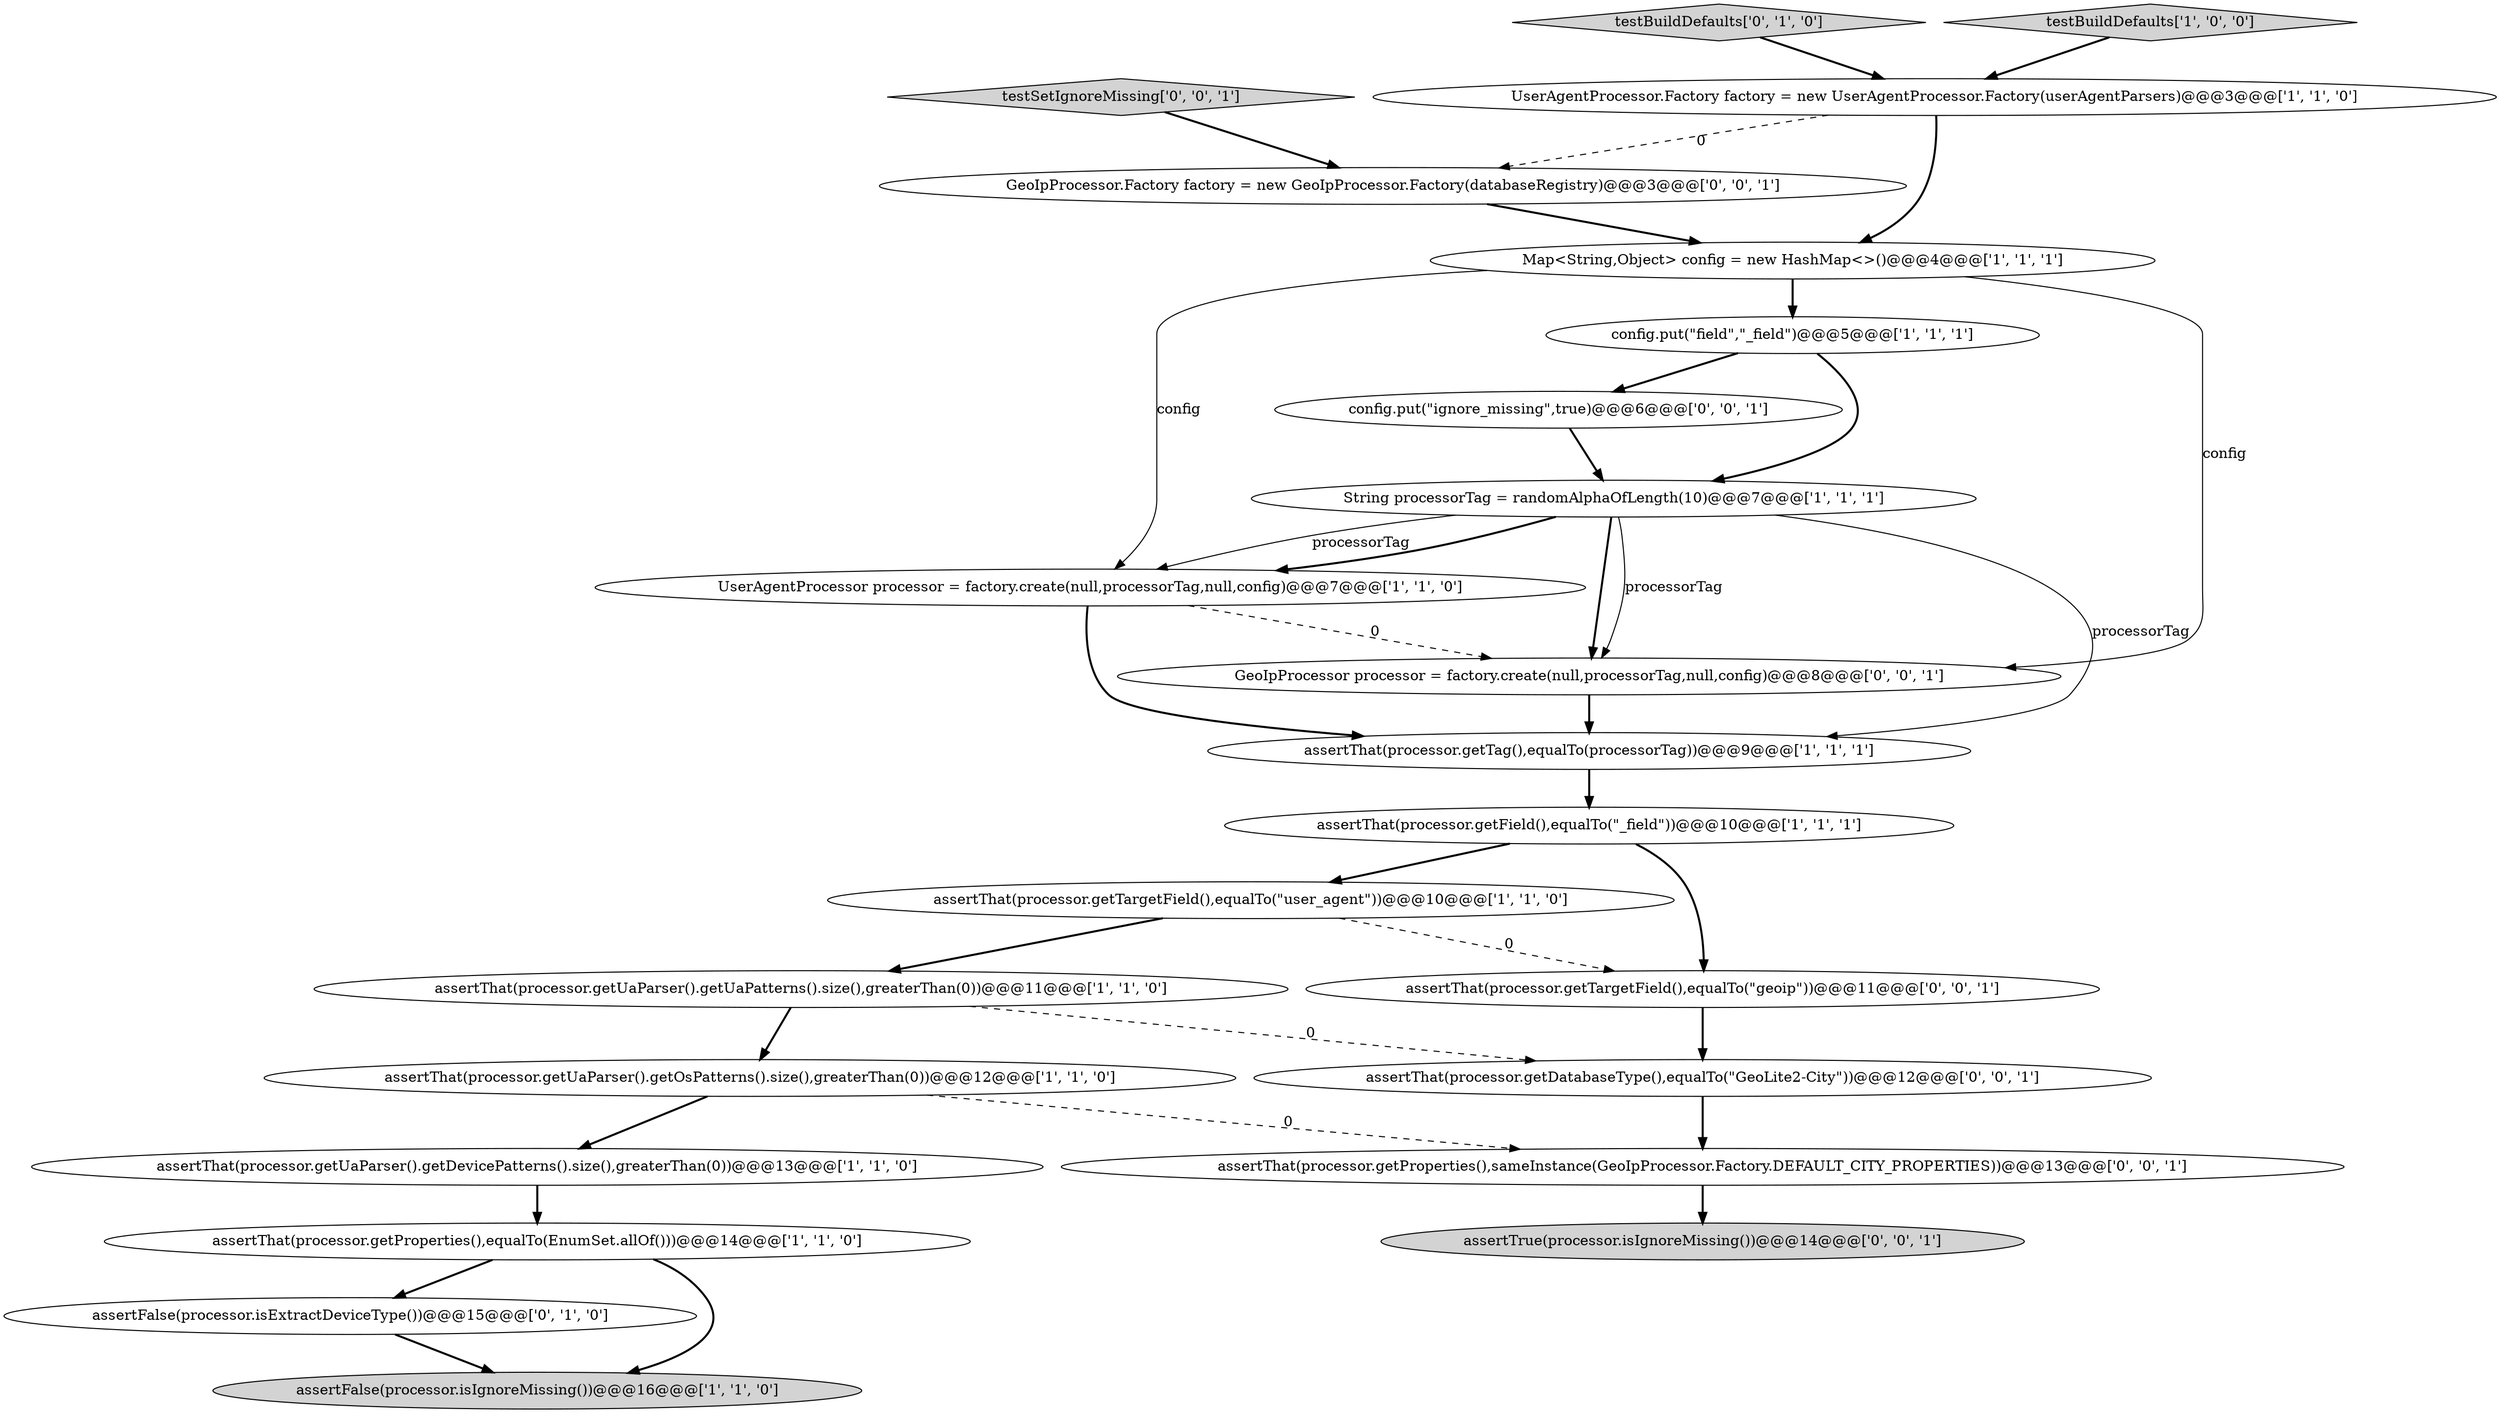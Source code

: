digraph {
22 [style = filled, label = "GeoIpProcessor processor = factory.create(null,processorTag,null,config)@@@8@@@['0', '0', '1']", fillcolor = white, shape = ellipse image = "AAA0AAABBB3BBB"];
15 [style = filled, label = "assertFalse(processor.isExtractDeviceType())@@@15@@@['0', '1', '0']", fillcolor = white, shape = ellipse image = "AAA1AAABBB2BBB"];
6 [style = filled, label = "assertThat(processor.getUaParser().getDevicePatterns().size(),greaterThan(0))@@@13@@@['1', '1', '0']", fillcolor = white, shape = ellipse image = "AAA0AAABBB1BBB"];
17 [style = filled, label = "assertThat(processor.getProperties(),sameInstance(GeoIpProcessor.Factory.DEFAULT_CITY_PROPERTIES))@@@13@@@['0', '0', '1']", fillcolor = white, shape = ellipse image = "AAA0AAABBB3BBB"];
3 [style = filled, label = "assertThat(processor.getUaParser().getOsPatterns().size(),greaterThan(0))@@@12@@@['1', '1', '0']", fillcolor = white, shape = ellipse image = "AAA0AAABBB1BBB"];
8 [style = filled, label = "String processorTag = randomAlphaOfLength(10)@@@7@@@['1', '1', '1']", fillcolor = white, shape = ellipse image = "AAA0AAABBB1BBB"];
5 [style = filled, label = "assertThat(processor.getUaParser().getUaPatterns().size(),greaterThan(0))@@@11@@@['1', '1', '0']", fillcolor = white, shape = ellipse image = "AAA0AAABBB1BBB"];
7 [style = filled, label = "assertFalse(processor.isIgnoreMissing())@@@16@@@['1', '1', '0']", fillcolor = lightgray, shape = ellipse image = "AAA0AAABBB1BBB"];
14 [style = filled, label = "testBuildDefaults['0', '1', '0']", fillcolor = lightgray, shape = diamond image = "AAA0AAABBB2BBB"];
20 [style = filled, label = "config.put(\"ignore_missing\",true)@@@6@@@['0', '0', '1']", fillcolor = white, shape = ellipse image = "AAA0AAABBB3BBB"];
16 [style = filled, label = "assertTrue(processor.isIgnoreMissing())@@@14@@@['0', '0', '1']", fillcolor = lightgray, shape = ellipse image = "AAA0AAABBB3BBB"];
10 [style = filled, label = "UserAgentProcessor.Factory factory = new UserAgentProcessor.Factory(userAgentParsers)@@@3@@@['1', '1', '0']", fillcolor = white, shape = ellipse image = "AAA0AAABBB1BBB"];
23 [style = filled, label = "GeoIpProcessor.Factory factory = new GeoIpProcessor.Factory(databaseRegistry)@@@3@@@['0', '0', '1']", fillcolor = white, shape = ellipse image = "AAA0AAABBB3BBB"];
0 [style = filled, label = "testBuildDefaults['1', '0', '0']", fillcolor = lightgray, shape = diamond image = "AAA0AAABBB1BBB"];
19 [style = filled, label = "assertThat(processor.getDatabaseType(),equalTo(\"GeoLite2-City\"))@@@12@@@['0', '0', '1']", fillcolor = white, shape = ellipse image = "AAA0AAABBB3BBB"];
9 [style = filled, label = "assertThat(processor.getTag(),equalTo(processorTag))@@@9@@@['1', '1', '1']", fillcolor = white, shape = ellipse image = "AAA0AAABBB1BBB"];
2 [style = filled, label = "assertThat(processor.getTargetField(),equalTo(\"user_agent\"))@@@10@@@['1', '1', '0']", fillcolor = white, shape = ellipse image = "AAA0AAABBB1BBB"];
11 [style = filled, label = "config.put(\"field\",\"_field\")@@@5@@@['1', '1', '1']", fillcolor = white, shape = ellipse image = "AAA0AAABBB1BBB"];
21 [style = filled, label = "testSetIgnoreMissing['0', '0', '1']", fillcolor = lightgray, shape = diamond image = "AAA0AAABBB3BBB"];
18 [style = filled, label = "assertThat(processor.getTargetField(),equalTo(\"geoip\"))@@@11@@@['0', '0', '1']", fillcolor = white, shape = ellipse image = "AAA0AAABBB3BBB"];
12 [style = filled, label = "Map<String,Object> config = new HashMap<>()@@@4@@@['1', '1', '1']", fillcolor = white, shape = ellipse image = "AAA0AAABBB1BBB"];
1 [style = filled, label = "assertThat(processor.getField(),equalTo(\"_field\"))@@@10@@@['1', '1', '1']", fillcolor = white, shape = ellipse image = "AAA0AAABBB1BBB"];
13 [style = filled, label = "assertThat(processor.getProperties(),equalTo(EnumSet.allOf()))@@@14@@@['1', '1', '0']", fillcolor = white, shape = ellipse image = "AAA0AAABBB1BBB"];
4 [style = filled, label = "UserAgentProcessor processor = factory.create(null,processorTag,null,config)@@@7@@@['1', '1', '0']", fillcolor = white, shape = ellipse image = "AAA0AAABBB1BBB"];
12->4 [style = solid, label="config"];
13->15 [style = bold, label=""];
13->7 [style = bold, label=""];
3->17 [style = dashed, label="0"];
11->20 [style = bold, label=""];
8->9 [style = solid, label="processorTag"];
8->4 [style = bold, label=""];
2->5 [style = bold, label=""];
20->8 [style = bold, label=""];
6->13 [style = bold, label=""];
1->18 [style = bold, label=""];
2->18 [style = dashed, label="0"];
5->19 [style = dashed, label="0"];
15->7 [style = bold, label=""];
22->9 [style = bold, label=""];
12->22 [style = solid, label="config"];
3->6 [style = bold, label=""];
10->12 [style = bold, label=""];
0->10 [style = bold, label=""];
23->12 [style = bold, label=""];
11->8 [style = bold, label=""];
18->19 [style = bold, label=""];
4->9 [style = bold, label=""];
19->17 [style = bold, label=""];
8->22 [style = bold, label=""];
8->22 [style = solid, label="processorTag"];
12->11 [style = bold, label=""];
5->3 [style = bold, label=""];
10->23 [style = dashed, label="0"];
14->10 [style = bold, label=""];
21->23 [style = bold, label=""];
17->16 [style = bold, label=""];
9->1 [style = bold, label=""];
1->2 [style = bold, label=""];
8->4 [style = solid, label="processorTag"];
4->22 [style = dashed, label="0"];
}
